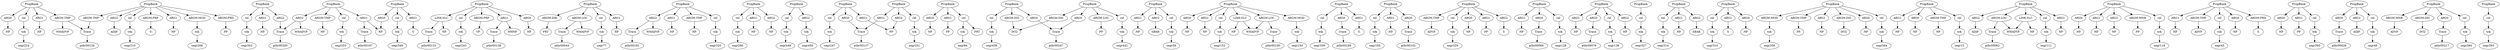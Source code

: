 digraph {
   pbn72 [ label="rel" ]
   ptbn00394 [ label="tok" ]
  ptbn00394 -> segr353
   pbn73 [ label="PropBank" ]
   pbn70 [ label="ARG1" ]
   pbn71 [ label="ARGM-TMP" ]
   ptbn00085 [ label="PRT" ]
   pbn101 [ label="ARG2" ]
   ptbn00390 [ label="Trace" ]
  ptbn00390 -> ptbr00197
   pbn100 [ label="ARG1" ]
   ptbn00084 [ label="tok" ]
  ptbn00084 -> segr77
   ptbn00290 [ label="NP" ]
   ptbn00294 [ label="NP" ]
   ptbn00293 [ label="tok" ]
  ptbn00293 -> segr266
   ptbn00493 [ label="tok" ]
  ptbn00493 -> segr450
   ptbn00492 [ label="tok" ]
  ptbn00492 -> segr448
   ptbn00088 [ label="Trace" ]
  ptbn00088 -> ptbr00044
   pbn79 [ label="PropBank" ]
   pbn78 [ label="LINK-SLC" ]
   pbn77 [ label="rel" ]
   ptbn00397 [ label="NP" ]
   pbn76 [ label="ARGM-PRP" ]
   ptbn00396 [ label="Trace" ]
  ptbn00396 -> ptbr00200
   pbn75 [ label="ARG1" ]
   pbn74 [ label="ARG0" ]
   ptbn00381 [ label="WHADVP" ]
   ptbn00091 [ label="NP" ]
   pbn60 [ label="PropBank" ]
   pbn61 [ label="ARG1" ]
   pbn62 [ label="ARGM-MOD" ]
   ptbn00094 [ label="tok" ]
  ptbn00094 -> segr84
   ptbn00095 [ label="PRT" ]
   ptbn00097 [ label="PP" ]
   ptbn00484 [ label="tok" ]
  ptbn00484 -> segr438
   ptbn00280 [ label="PP" ]
   ptbn00487 [ label="tok" ]
  ptbn00487 -> segr442
   ptbn00488 [ label="PP" ]
   ptbn00481 [ label="Trace" ]
  ptbn00481 -> ptbr00247
   pbn68 [ label="PropBank" ]
   ptbn00388 [ label="S" ]
   pbn67 [ label="ARGM-PRD" ]
   pbn69 [ label="ARG0" ]
   pbn64 [ label="ARG2" ]
   ptbn00384 [ label="NP" ]
   pbn63 [ label="ARGM-TMP" ]
   ptbn00387 [ label="tok" ]
  ptbn00387 -> segr349
   pbn66 [ label="rel" ]
   pbn65 [ label="ARGM-PRP" ]
   pbn123 [ label="rel" ]
   ptbn00063 [ label="NP" ]
   pbn122 [ label="ARG1" ]
   pbn121 [ label="ARG0" ]
   pbn120 [ label="PropBank" ]
   pbn50 [ label="ARG0" ]
   pbn51 [ label="ARG1" ]
   ptbn00478 [ label="INTJ" ]
   ptbn00273 [ label="Trace" ]
  ptbn00273 -> ptbr00138
   ptbn00270 [ label="Trace" ]
  ptbn00270 -> ptbr00137
   ptbn00279 [ label="tok" ]
  ptbn00279 -> segr251
   ptbn00277 [ label="tok" ]
  ptbn00277 -> segr247
   pbn119 [ label="rel" ]
   pbn55 [ label="LINK-SLC" ]
   pbn54 [ label="rel" ]
   pbn117 [ label="ARG1" ]
   pbn53 [ label="ARGM-MOD" ]
   pbn118 [ label="ARG2" ]
   pbn52 [ label="ARGM-LOC" ]
   pbn115 [ label="rel" ]
   ptbn00068 [ label="WHADVP" ]
   pbn59 [ label="rel" ]
   pbn116 [ label="PropBank" ]
   ptbn00067 [ label="SBAR" ]
   pbn58 [ label="ARG1" ]
   pbn113 [ label="ARG0" ]
   ptbn00066 [ label="tok" ]
  ptbn00066 -> segr59
   pbn57 [ label="ARG0" ]
   pbn114 [ label="ARG1" ]
   pbn56 [ label="PropBank" ]
   pbn110 [ label="ARGM-TMP" ]
   pbn112 [ label="PropBank" ]
   pbn111 [ label="rel" ]
   pbn40 [ label="PropBank" ]
   ptbn00071 [ label="NP" ]
   ptbn00261 [ label="WHNP" ]
   ptbn00262 [ label="Trace" ]
  ptbn00262 -> ptbr00133
   ptbn00268 [ label="tok" ]
  ptbn00268 -> segr243
   pbn49 [ label="PropBank" ]
   ptbn00267 [ label="VP" ]
   ptbn00264 [ label="NP" ]
   pbn106 [ label="PropBank" ]
   pbn42 [ label="ARG1" ]
   pbn107 [ label="ARG0" ]
   pbn41 [ label="ARG0" ]
   pbn108 [ label="ARG1" ]
   pbn44 [ label="PropBank" ]
   pbn109 [ label="ARG2" ]
   pbn43 [ label="rel" ]
   pbn46 [ label="ARG1" ]
   pbn102 [ label="ARGM-TMP" ]
   pbn45 [ label="ARG0" ]
   pbn103 [ label="rel" ]
   pbn48 [ label="rel" ]
   pbn104 [ label="PropBank" ]
   pbn105 [ label="rel" ]
   pbn47 [ label="ARG2" ]
   ptbn00250 [ label="Trace" ]
  ptbn00250 -> ptbr00126
   ptbn00350 [ label="NP" ]
   ptbn00356 [ label="NP" ]
   ptbn00353 [ label="Trace" ]
  ptbn00353 -> ptbr00181
   ptbn00255 [ label="NP" ]
   ptbn00252 [ label="PP" ]
   ptbn00359 [ label="tok" ]
  ptbn00359 -> segr327
   ptbn00346 [ label="NP" ]
   ptbn00341 [ label="tok" ]
  ptbn00341 -> segr314
   ptbn00342 [ label="SBAR" ]
   ptbn00343 [ label="WHADVP" ]
   ptbn00242 [ label="NP" ]
   ptbn00246 [ label="tok" ]
  ptbn00246 -> segr224
   ptbn00349 [ label="tok" ]
  ptbn00349 -> segr320
   ptbn00247 [ label="NP" ]
   pbn91 [ label="PropBank" ]
   pbn90 [ label="rel" ]
   pbn95 [ label="PropBank" ]
   pbn94 [ label="rel" ]
   ptbn00370 [ label="Trace" ]
  ptbn00370 -> ptbr00189
   pbn93 [ label="ARG1" ]
   pbn92 [ label="ARG0" ]
   ptbn00375 [ label="S" ]
   pbn98 [ label="rel" ]
   ptbn00376 [ label="NP" ]
   pbn99 [ label="PropBank" ]
   pbn96 [ label="ARG1" ]
   ptbn00374 [ label="tok" ]
  ptbn00374 -> segr339
   pbn97 [ label="ARG2" ]
   ptbn00379 [ label="tok" ]
  ptbn00379 -> segr343
   ptbn00239 [ label="WHADVP" ]
   ptbn00234 [ label="ADJP" ]
   ptbn00233 [ label="tok" ]
  ptbn00233 -> segr210
   ptbn00231 [ label="tok" ]
  ptbn00231 -> segr208
   pbn80 [ label="ARG0" ]
   pbn82 [ label="rel" ]
   pbn81 [ label="ARG1" ]
   ptbn00361 [ label="tok" ]
  ptbn00361 -> segr329
   pbn84 [ label="ARG1" ]
   pbn83 [ label="PropBank" ]
   ptbn00362 [ label="PP" ]
   pbn85 [ label="ARG2" ]
   pbn86 [ label="rel" ]
   pbn87 [ label="PropBank" ]
   pbn88 [ label="ARG1" ]
   ptbn00366 [ label="ADVP" ]
   pbn89 [ label="ARG2" ]
   ptbn00368 [ label="S" ]
   ptbn00203 [ label="Trace" ]
  ptbn00203 -> ptbr00100
   ptbn00208 [ label="Trace" ]
  ptbn00208 -> ptbr00102
   ptbn00206 [ label="S" ]
   ptbn00407 [ label="tok" ]
  ptbn00407 -> segr364
   ptbn00408 [ label="NP" ]
   ptbn00404 [ label="INTJ" ]
   ptbn00401 [ label="tok" ]
  ptbn00401 -> segr358
   ptbn00402 [ label="NP" ]
   pbn2 [ label="ARG1" ]
   pbn1 [ label="ARG0" ]
   pbn0 [ label="PropBank" ]
   ptbn00213 [ label="NP" ]
   ptbn00115 [ label="WHADVP" ]
   ptbn00212 [ label="tok" ]
  ptbn00212 -> segr185
   ptbn00018 [ label="NP" ]
   ptbn00111 [ label="NP" ]
   ptbn00012 [ label="NP" ]
   ptbn00017 [ label="tok" ]
  ptbn00017 -> segr15
   ptbn00216 [ label="NP" ]
   ptbn00118 [ label="NP" ]
   ptbn00014 [ label="NP" ]
   ptbn00417 [ label="PP" ]
   ptbn00123 [ label="ADJP" ]
   ptbn00122 [ label="tok" ]
  ptbn00122 -> segr111
   ptbn00126 [ label="Trace" ]
  ptbn00126 -> ptbr00062
   ptbn00326 [ label="NP" ]
   ptbn00129 [ label="NP" ]
   pbn7 [ label="ARG1" ]
   ptbn00133 [ label="NP" ]
   pbn8 [ label="ARGM-TMP" ]
   ptbn00132 [ label="tok" ]
  ptbn00132 -> segr118
   pbn9 [ label="rel" ]
   pbn3 [ label="ARGM-TMP" ]
   ptbn00338 [ label="NP" ]
   pbn4 [ label="rel" ]
   ptbn00337 [ label="S" ]
   pbn5 [ label="PropBank" ]
   ptbn00135 [ label="NP" ]
   pbn6 [ label="ARG0" ]
   ptbn00336 [ label="tok" ]
  ptbn00336 -> segr310
   pbn34 [ label="PropBank" ]
   pbn35 [ label="ARG0" ]
   ptbn00044 [ label="NP" ]
   pbn129 [ label="PropBank" ]
   pbn36 [ label="ARG1" ]
   pbn128 [ label="rel" ]
   pbn37 [ label="ARG2" ]
   ptbn00046 [ label="ADVP" ]
   pbn127 [ label="ARG2" ]
   pbn30 [ label="ARGM-LOC" ]
   pbn126 [ label="ARGM-TMP" ]
   pbn31 [ label="ARG2" ]
   pbn125 [ label="ARG1" ]
   pbn32 [ label="rel" ]
   ptbn00049 [ label="tok" ]
  ptbn00049 -> segr45
   pbn124 [ label="PropBank" ]
   pbn33 [ label="LINK-SLC" ]
   ptbn00149 [ label="PP" ]
   pbn38 [ label="ARGM-MNR" ]
   pbn39 [ label="rel" ]
   ptbn00144 [ label="tok" ]
  ptbn00144 -> segr128
   ptbn00145 [ label="NP" ]
   ptbn00140 [ label="Trace" ]
  ptbn00140 -> ptbr00069
   ptbn00441 [ label="PP" ]
   ptbn00440 [ label="tok" ]
  ptbn00440 -> segr395
   pbn133 [ label="ARGM-MOD" ]
   pbn134 [ label="ARGM-TMP" ]
   pbn131 [ label="ARG1" ]
   pbn132 [ label="ARGM-DIS" ]
   pbn130 [ label="ARG0" ]
   ptbn00056 [ label="tok" ]
  ptbn00056 -> segr49
   pbn25 [ label="ARG0" ]
   pbn139 [ label="ARGM-MNR" ]
   ptbn00057 [ label="ADJP" ]
   pbn26 [ label="ARG1" ]
   ptbn00054 [ label="Trace" ]
  ptbn00054 -> ptbr00026
   pbn23 [ label="ARGM-DIR" ]
   pbn24 [ label="PropBank" ]
   pbn136 [ label="PropBank" ]
   pbn21 [ label="ARGM-LOC" ]
   pbn135 [ label="rel" ]
   pbn22 [ label="rel" ]
   pbn138 [ label="ARGM-DIS" ]
   pbn137 [ label="ARG0" ]
   pbn20 [ label="ARG1" ]
   ptbn00159 [ label="NP" ]
   ptbn00158 [ label="NP" ]
   ptbn00155 [ label="tok" ]
  ptbn00155 -> segr138
   pbn29 [ label="ARG1" ]
   ptbn00156 [ label="NP" ]
   ptbn00153 [ label="Trace" ]
  ptbn00153 -> ptbr00076
   pbn27 [ label="rel" ]
   pbn28 [ label="PropBank" ]
   pbn142 [ label="rel" ]
   pbn143 [ label="PropBank" ]
   pbn144 [ label="ARG0" ]
   pbn145 [ label="ARG1" ]
   ptbn00052 [ label="S" ]
   pbn140 [ label="rel" ]
   pbn141 [ label="PropBank" ]
   ptbn00050 [ label="NP" ]
   pbn149 [ label="ARGM-DIS" ]
   pbn148 [ label="ARG0" ]
   pbn147 [ label="PropBank" ]
   pbn10 [ label="ARGM-PRD" ]
   pbn146 [ label="rel" ]
   pbn11 [ label="PropBank" ]
   pbn12 [ label="ARG0" ]
   pbn13 [ label="ARG1" ]
   pbn14 [ label="rel" ]
   pbn15 [ label="PropBank" ]
   pbn16 [ label="ARG1" ]
   pbn17 [ label="ARG2" ]
   ptbn00166 [ label="NP" ]
   pbn18 [ label="rel" ]
   pbn19 [ label="PropBank" ]
   ptbn00169 [ label="tok" ]
  ptbn00169 -> segr150
   ptbn00423 [ label="INTJ" ]
   ptbn00163 [ label="WHADVP" ]
   pbn151 [ label="PropBank" ]
   pbn152 [ label="ARG0" ]
   ptbn00427 [ label="Trace" ]
  ptbn00427 -> ptbr00217
   pbn150 [ label="rel" ]
   pbn155 [ label="rel" ]
   pbn156 [ label="PropBank" ]
   pbn153 [ label="ARGM-DIS" ]
   pbn154 [ label="ARGM-LOC" ]
   ptbn00429 [ label="tok" ]
  ptbn00429 -> segr384
   pbn158 [ label="rel" ]
   pbn157 [ label="ARG2" ]
   ptbn00430 [ label="ADVP" ]
   ptbn00172 [ label="NP" ]
   ptbn00434 [ label="NP" ]
   ptbn00171 [ label="tok" ]
  ptbn00171 -> segr152
   ptbn00438 [ label="tok" ]
  ptbn00438 -> segr393
   { rank=same; }
   pbn87 -> pbn88
   pbn86 -> ptbn00279
   pbn120 -> pbn122
   pbn121 -> ptbn00384
   pbn120 -> pbn121
   pbn124 -> pbn126
   pbn125 -> ptbn00384
   pbn125 -> ptbn00390
   pbn123 -> ptbn00387
   pbn124 -> pbn125
   pbn122 -> ptbn00388
   pbn120 -> pbn123
   pbn82 -> ptbn00277
   pbn83 -> pbn84
   pbn81 -> ptbn00280
   pbn79 -> pbn82
   pbn85 -> ptbn00280
   pbn83 -> pbn86
   pbn84 -> ptbn00270
   pbn83 -> pbn85
   pbn80 -> ptbn00270
   pbn79 -> pbn80
   pbn79 -> pbn81
   pbn73 -> pbn76
   pbn76 -> ptbn00267
   pbn73 -> pbn77
   pbn77 -> ptbn00268
   pbn73 -> pbn78
   pbn78 -> ptbn00255
   pbn78 -> ptbn00262
   pbn12 -> ptbn00054
   pbn11 -> pbn12
   pbn10 -> ptbn00052
   pbn75 -> ptbn00273
   pbn5 -> pbn10
   pbn75 -> ptbn00261
   pbn9 -> ptbn00049
   pbn73 -> pbn75
   pbn5 -> pbn9
   pbn74 -> ptbn00264
   pbn129 -> pbn132
   pbn8 -> ptbn00046
   pbn5 -> pbn8
   pbn7 -> ptbn00050
   pbn5 -> pbn7
   pbn129 -> pbn134
   pbn133 -> ptbn00401
   pbn129 -> pbn133
   pbn132 -> ptbn00404
   pbn135 -> ptbn00407
   pbn136 -> pbn137
   pbn134 -> ptbn00417
   pbn129 -> pbn135
   pbn137 -> ptbn00427
   pbn72 -> ptbn00246
   pbn73 -> pbn74
   pbn71 -> ptbn00250
   pbn68 -> pbn72
   pbn68 -> pbn71
   pbn71 -> ptbn00239
   pbn18 -> ptbn00066
   pbn70 -> ptbn00247
   pbn15 -> pbn17
   pbn68 -> pbn69
   pbn16 -> ptbn00063
   pbn67 -> ptbn00252
   pbn15 -> pbn18
   pbn68 -> pbn70
   pbn17 -> ptbn00067
   pbn69 -> ptbn00242
   pbn11 -> pbn14
   pbn13 -> ptbn00057
   pbn15 -> pbn16
   pbn14 -> ptbn00056
   pbn124 -> pbn127
   pbn126 -> ptbn00397
   pbn127 -> ptbn00396
   pbn11 -> pbn13
   pbn127 -> ptbn00381
   pbn124 -> pbn128
   pbn128 -> ptbn00394
   pbn129 -> pbn130
   pbn130 -> ptbn00402
   pbn129 -> pbn131
   pbn131 -> ptbn00408
   pbn65 -> ptbn00206
   pbn60 -> pbn66
   pbn66 -> ptbn00233
   pbn60 -> pbn67
   pbn60 -> pbn65
   pbn148 -> ptbn00481
   pbn19 -> pbn20
   pbn147 -> pbn149
   pbn20 -> ptbn00071
   pbn146 -> ptbn00440
   pbn147 -> pbn148
   pbn145 -> ptbn00441
   pbn21 -> ptbn00088
   pbn143 -> pbn146
   pbn19 -> pbn22
   pbn19 -> pbn21
   pbn143 -> pbn145
   pbn21 -> ptbn00068
   pbn23 -> ptbn00085
   pbn60 -> pbn63
   pbn24 -> pbn25
   pbn63 -> ptbn00250
   pbn22 -> ptbn00084
   pbn60 -> pbn62
   pbn19 -> pbn23
   pbn62 -> ptbn00231
   pbn60 -> pbn64
   pbn64 -> ptbn00234
   pbn61 -> ptbn00216
   pbn60 -> pbn61
   pbn59 -> ptbn00212
   pbn56 -> pbn59
   pbn150 -> ptbn00484
   pbn147 -> pbn150
   pbn149 -> ptbn00478
   pbn136 -> pbn139
   pbn139 -> ptbn00430
   pbn25 -> ptbn00091
   pbn136 -> pbn140
   pbn24 -> pbn26
   pbn140 -> ptbn00429
   pbn26 -> ptbn00097
   pbn24 -> pbn27
   pbn27 -> ptbn00094
   pbn136 -> pbn138
   pbn27 -> ptbn00095
   pbn138 -> ptbn00423
   pbn28 -> pbn29
   pbn29 -> ptbn00118
   pbn28 -> pbn30
   pbn30 -> ptbn00115
   pbn6 -> ptbn00044
   pbn5 -> pbn6
   pbn4 -> ptbn00017
   pbn0 -> pbn4
   pbn3 -> ptbn00014
   pbn2 -> ptbn00018
   pbn0 -> pbn3
   pbn1 -> ptbn00012
   pbn0 -> pbn2
   pbn0 -> pbn1
   pbn142 -> ptbn00438
   pbn141 -> pbn142
   pbn144 -> ptbn00434
   pbn143 -> pbn144
   pbn33 -> ptbn00111
   pbn33 -> ptbn00115
   pbn158 -> ptbn00492
   pbn32 -> ptbn00122
   pbn28 -> pbn33
   pbn31 -> ptbn00123
   pbn28 -> pbn32
   pbn30 -> ptbn00126
   pbn28 -> pbn31
   pbn156 -> pbn158
   pbn34 -> pbn35
   pbn35 -> ptbn00129
   pbn34 -> pbn36
   pbn151 -> pbn152
   pbn38 -> ptbn00149
   pbn152 -> ptbn00481
   pbn34 -> pbn39
   pbn151 -> pbn153
   pbn39 -> ptbn00132
   pbn153 -> ptbn00478
   pbn40 -> pbn41
   pbn151 -> pbn154
   pbn36 -> ptbn00135
   pbn154 -> ptbn00488
   pbn34 -> pbn37
   pbn151 -> pbn155
   pbn37 -> ptbn00133
   pbn155 -> ptbn00487
   pbn34 -> pbn38
   pbn41 -> ptbn00140
   pbn157 -> ptbn00493
   pbn156 -> pbn157
   pbn42 -> ptbn00145
   pbn40 -> pbn42
   pbn54 -> ptbn00171
   pbn49 -> pbn55
   pbn53 -> ptbn00169
   pbn91 -> pbn94
   pbn49 -> pbn54
   pbn88 -> ptbn00290
   pbn90 -> ptbn00293
   pbn49 -> pbn53
   pbn87 -> pbn90
   pbn52 -> ptbn00203
   pbn89 -> ptbn00294
   pbn52 -> ptbn00163
   pbn87 -> pbn89
   pbn49 -> pbn52
   pbn93 -> ptbn00337
   pbn51 -> ptbn00172
   pbn91 -> pbn93
   pbn49 -> pbn51
   pbn92 -> ptbn00326
   pbn50 -> ptbn00166
   pbn91 -> pbn92
   pbn44 -> pbn48
   pbn48 -> ptbn00155
   pbn49 -> pbn50
   pbn95 -> pbn96
   pbn94 -> ptbn00336
   pbn46 -> ptbn00158
   pbn95 -> pbn97
   pbn44 -> pbn46
   pbn96 -> ptbn00338
   pbn47 -> ptbn00156
   pbn95 -> pbn98
   pbn44 -> pbn47
   pbn97 -> ptbn00342
   pbn43 -> ptbn00144
   pbn99 -> pbn100
   pbn40 -> pbn43
   pbn98 -> ptbn00341
   pbn45 -> ptbn00153
   pbn99 -> pbn101
   pbn44 -> pbn45
   pbn100 -> ptbn00346
   pbn99 -> pbn102
   pbn101 -> ptbn00353
   pbn101 -> ptbn00343
   pbn107 -> ptbn00356
   pbn106 -> pbn107
   pbn105 -> ptbn00359
   pbn104 -> pbn105
   pbn103 -> ptbn00349
   pbn99 -> pbn103
   pbn102 -> ptbn00350
   pbn108 -> ptbn00362
   pbn106 -> pbn108
   pbn109 -> ptbn00368
   pbn106 -> pbn109
   pbn55 -> ptbn00163
   pbn113 -> ptbn00370
   pbn55 -> ptbn00159
   pbn112 -> pbn113
   pbn57 -> ptbn00208
   pbn56 -> pbn57
   pbn58 -> ptbn00213
   pbn110 -> ptbn00366
   pbn56 -> pbn58
   pbn106 -> pbn110
   pbn111 -> ptbn00361
   pbn106 -> pbn111
   pbn118 -> ptbn00396
   pbn116 -> pbn119
   pbn117 -> ptbn00376
   pbn116 -> pbn118
   pbn119 -> ptbn00379
   pbn112 -> pbn114
   pbn115 -> ptbn00374
   pbn116 -> pbn117
   pbn114 -> ptbn00375
   pbn112 -> pbn115
}
